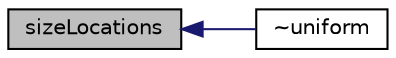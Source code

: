 digraph "sizeLocations"
{
  bgcolor="transparent";
  edge [fontname="Helvetica",fontsize="10",labelfontname="Helvetica",labelfontsize="10"];
  node [fontname="Helvetica",fontsize="10",shape=record];
  rankdir="LR";
  Node1 [label="sizeLocations",height=0.2,width=0.4,color="black", fillcolor="grey75", style="filled", fontcolor="black"];
  Node1 -> Node2 [dir="back",color="midnightblue",fontsize="10",style="solid",fontname="Helvetica"];
  Node2 [label="~uniform",height=0.2,width=0.4,color="black",URL="$a02848.html#aa06537a5fc33d9b8119b0eb5155b4fb8",tooltip="Destructor. "];
}
